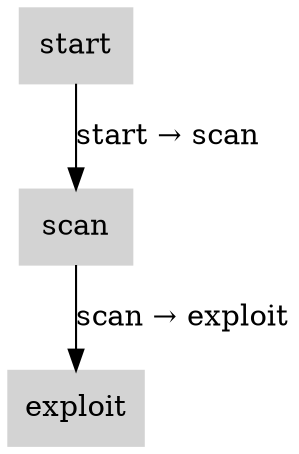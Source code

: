 digraph attack_flow {
  node [shape=box, style=filled, color=lightgray];
  "start" -> "scan" [label="start → scan"];
  "scan" -> "exploit" [label="scan → exploit"];
}
